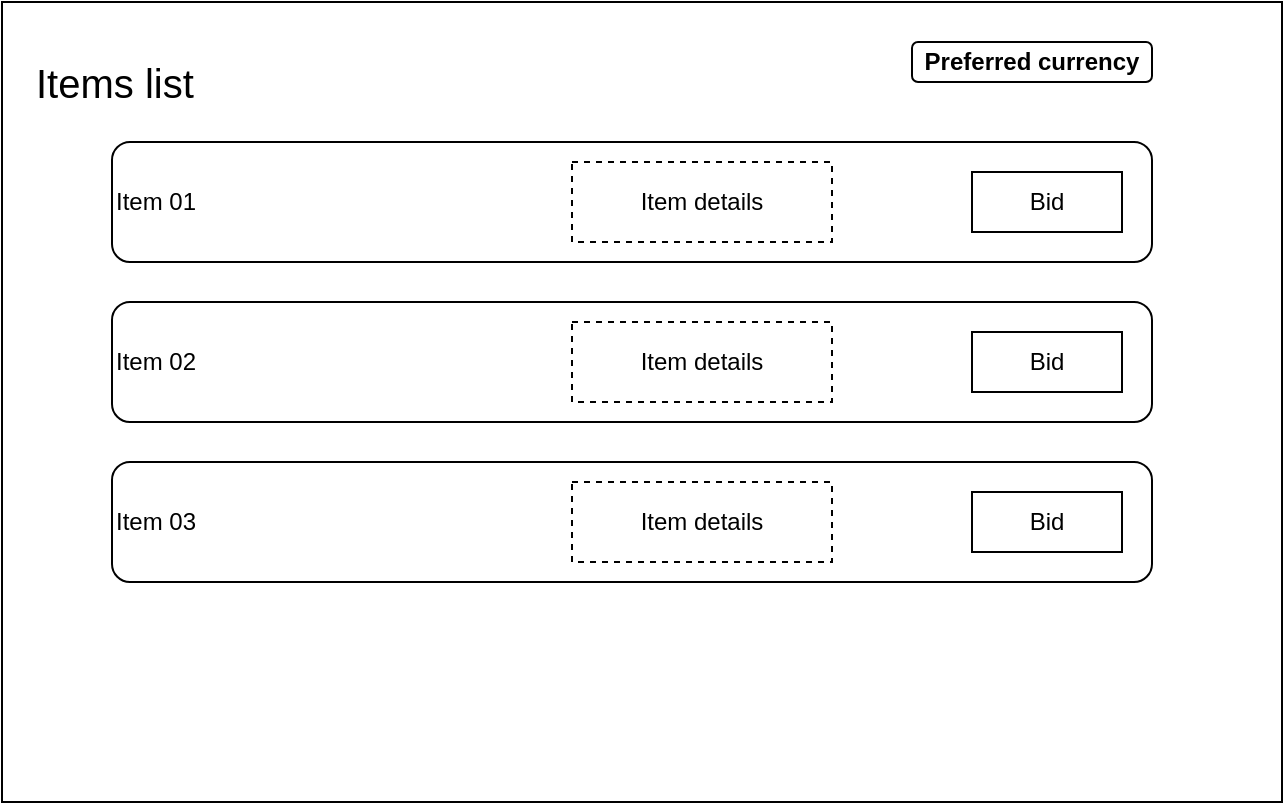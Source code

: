 <mxfile version="21.5.2" type="github">
  <diagram name="Page-1" id="9qswo_Go44PS3u6y543k">
    <mxGraphModel dx="1434" dy="739" grid="1" gridSize="10" guides="1" tooltips="1" connect="1" arrows="1" fold="1" page="1" pageScale="1" pageWidth="850" pageHeight="1100" math="0" shadow="0">
      <root>
        <mxCell id="0" />
        <mxCell id="1" parent="0" />
        <mxCell id="pNaCVz8n9rx6uCHdGMEY-1" value="" style="rounded=0;whiteSpace=wrap;html=1;fillColor=none;" vertex="1" parent="1">
          <mxGeometry x="105" y="180" width="640" height="400" as="geometry" />
        </mxCell>
        <mxCell id="pNaCVz8n9rx6uCHdGMEY-2" value="Item 01" style="rounded=1;whiteSpace=wrap;html=1;align=left;" vertex="1" parent="1">
          <mxGeometry x="160" y="250" width="520" height="60" as="geometry" />
        </mxCell>
        <mxCell id="pNaCVz8n9rx6uCHdGMEY-3" value="Bid" style="rounded=0;whiteSpace=wrap;html=1;" vertex="1" parent="1">
          <mxGeometry x="590" y="265" width="75" height="30" as="geometry" />
        </mxCell>
        <mxCell id="pNaCVz8n9rx6uCHdGMEY-4" value="Item 02" style="rounded=1;whiteSpace=wrap;html=1;align=left;" vertex="1" parent="1">
          <mxGeometry x="160" y="330" width="520" height="60" as="geometry" />
        </mxCell>
        <mxCell id="pNaCVz8n9rx6uCHdGMEY-5" value="Item 03" style="rounded=1;whiteSpace=wrap;html=1;align=left;" vertex="1" parent="1">
          <mxGeometry x="160" y="410" width="520" height="60" as="geometry" />
        </mxCell>
        <mxCell id="pNaCVz8n9rx6uCHdGMEY-6" value="Bid" style="rounded=0;whiteSpace=wrap;html=1;" vertex="1" parent="1">
          <mxGeometry x="590" y="345" width="75" height="30" as="geometry" />
        </mxCell>
        <mxCell id="pNaCVz8n9rx6uCHdGMEY-7" value="Bid" style="rounded=0;whiteSpace=wrap;html=1;" vertex="1" parent="1">
          <mxGeometry x="590" y="425" width="75" height="30" as="geometry" />
        </mxCell>
        <mxCell id="pNaCVz8n9rx6uCHdGMEY-9" value="Item details" style="rounded=0;whiteSpace=wrap;html=1;dashed=1;" vertex="1" parent="1">
          <mxGeometry x="390" y="260" width="130" height="40" as="geometry" />
        </mxCell>
        <mxCell id="pNaCVz8n9rx6uCHdGMEY-10" value="Item details" style="rounded=0;whiteSpace=wrap;html=1;dashed=1;" vertex="1" parent="1">
          <mxGeometry x="390" y="340" width="130" height="40" as="geometry" />
        </mxCell>
        <mxCell id="pNaCVz8n9rx6uCHdGMEY-11" value="Item details" style="rounded=0;whiteSpace=wrap;html=1;dashed=1;" vertex="1" parent="1">
          <mxGeometry x="390" y="420" width="130" height="40" as="geometry" />
        </mxCell>
        <mxCell id="pNaCVz8n9rx6uCHdGMEY-12" value="Items list" style="rounded=0;whiteSpace=wrap;html=1;fillColor=none;strokeColor=none;fontSize=20;align=left;" vertex="1" parent="1">
          <mxGeometry x="120" y="190" width="190" height="60" as="geometry" />
        </mxCell>
        <mxCell id="pNaCVz8n9rx6uCHdGMEY-13" value="&lt;div&gt;Preferred currency&lt;/div&gt;" style="rounded=1;whiteSpace=wrap;html=1;fontStyle=1" vertex="1" parent="1">
          <mxGeometry x="560" y="200" width="120" height="20" as="geometry" />
        </mxCell>
      </root>
    </mxGraphModel>
  </diagram>
</mxfile>
